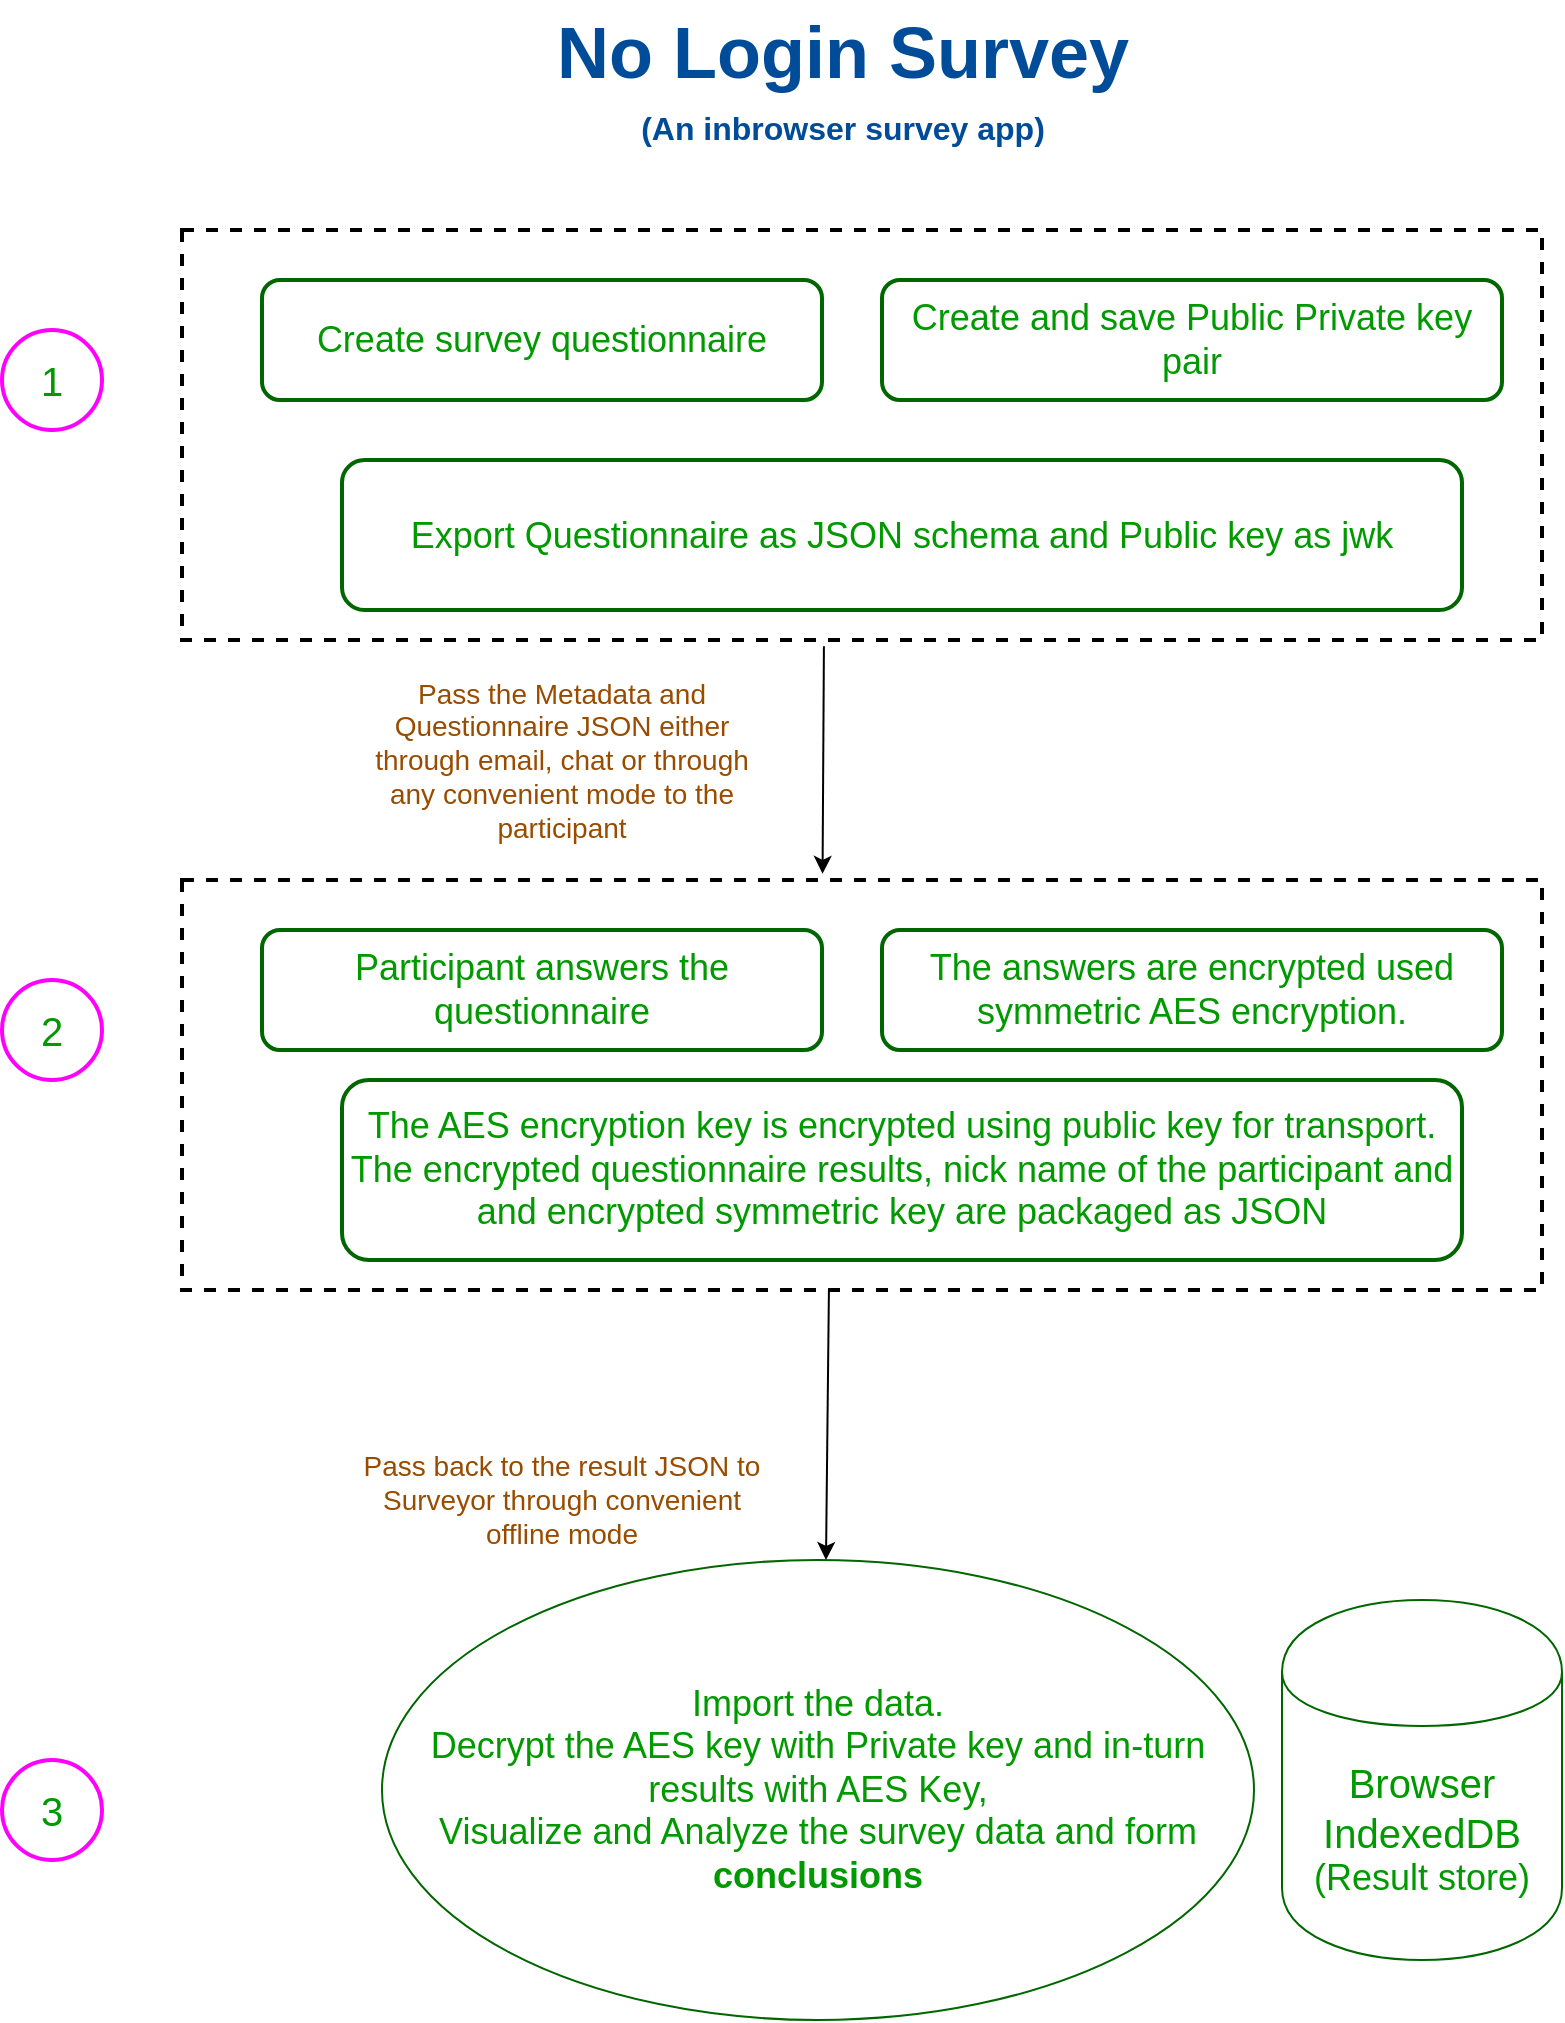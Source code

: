 <mxfile version="12.1.3" type="device" pages="1"><diagram id="OHiXTXYwq6qQ_0jF38eT" name="Page-1"><mxGraphModel dx="1408" dy="611" grid="1" gridSize="10" guides="1" tooltips="1" connect="1" arrows="1" fold="1" page="1" pageScale="1" pageWidth="850" pageHeight="1400" math="0" shadow="0"><root><mxCell id="0"/><mxCell id="1" parent="0"/><mxCell id="bHOWAOqkVlluDzOUZCrS-3" value="&lt;font style=&quot;font-size: 36px&quot;&gt;No Login Survey&lt;/font&gt;&lt;br&gt;&lt;font style=&quot;font-size: 16px&quot;&gt;(An inbrowser survey app)&lt;/font&gt;" style="text;html=1;fontSize=24;fontStyle=1;verticalAlign=middle;align=center;fillColor=none;fontColor=#004C99;" vertex="1" parent="1"><mxGeometry x="330" y="40" width="280" height="80" as="geometry"/></mxCell><mxCell id="bHOWAOqkVlluDzOUZCrS-16" value="" style="group" vertex="1" connectable="0" parent="1"><mxGeometry x="50" y="155" width="770" height="205" as="geometry"/></mxCell><mxCell id="bHOWAOqkVlluDzOUZCrS-13" value="" style="rounded=0;whiteSpace=wrap;html=1;dashed=1;strokeWidth=2;fillColor=none;" vertex="1" parent="bHOWAOqkVlluDzOUZCrS-16"><mxGeometry x="90" width="680" height="205" as="geometry"/></mxCell><mxCell id="bHOWAOqkVlluDzOUZCrS-9" value="&lt;font style=&quot;font-size: 20px&quot;&gt;1&lt;/font&gt;" style="ellipse;whiteSpace=wrap;html=1;aspect=fixed;fontColor=#009900;strokeColor=#FF00FF;strokeWidth=2;" vertex="1" parent="bHOWAOqkVlluDzOUZCrS-16"><mxGeometry y="50" width="50" height="50" as="geometry"/></mxCell><mxCell id="bHOWAOqkVlluDzOUZCrS-10" value="&lt;font style=&quot;font-size: 18px&quot;&gt;Create survey questionnaire &lt;/font&gt;" style="rounded=1;whiteSpace=wrap;html=1;strokeColor=#006600;strokeWidth=2;fontColor=#009900;" vertex="1" parent="bHOWAOqkVlluDzOUZCrS-16"><mxGeometry x="130" y="25" width="280" height="60" as="geometry"/></mxCell><mxCell id="bHOWAOqkVlluDzOUZCrS-14" value="&lt;font style=&quot;font-size: 18px&quot;&gt;Create and save Public Private key pair &lt;/font&gt;" style="rounded=1;whiteSpace=wrap;html=1;strokeColor=#006600;strokeWidth=2;fontColor=#009900;" vertex="1" parent="bHOWAOqkVlluDzOUZCrS-16"><mxGeometry x="440" y="25" width="310" height="60" as="geometry"/></mxCell><mxCell id="bHOWAOqkVlluDzOUZCrS-15" value="&lt;font style=&quot;font-size: 18px&quot;&gt;Export Questionnaire as JSON schema and Public key as jwk&lt;/font&gt;" style="rounded=1;whiteSpace=wrap;html=1;strokeColor=#006600;strokeWidth=2;fontColor=#009900;" vertex="1" parent="bHOWAOqkVlluDzOUZCrS-16"><mxGeometry x="170" y="115" width="560" height="75" as="geometry"/></mxCell><mxCell id="bHOWAOqkVlluDzOUZCrS-17" value="" style="group;fillColor=none;" vertex="1" connectable="0" parent="1"><mxGeometry x="50" y="480" width="770" height="205" as="geometry"/></mxCell><mxCell id="bHOWAOqkVlluDzOUZCrS-18" value="" style="rounded=0;whiteSpace=wrap;html=1;dashed=1;strokeWidth=2;fillColor=none;" vertex="1" parent="bHOWAOqkVlluDzOUZCrS-17"><mxGeometry x="90" width="680" height="205" as="geometry"/></mxCell><mxCell id="bHOWAOqkVlluDzOUZCrS-19" value="&lt;font style=&quot;font-size: 20px&quot;&gt;2&lt;/font&gt;" style="ellipse;whiteSpace=wrap;html=1;aspect=fixed;fontColor=#009900;strokeColor=#FF00FF;strokeWidth=2;" vertex="1" parent="bHOWAOqkVlluDzOUZCrS-17"><mxGeometry y="50" width="50" height="50" as="geometry"/></mxCell><mxCell id="bHOWAOqkVlluDzOUZCrS-20" value="&lt;font style=&quot;font-size: 18px&quot;&gt;Participant answers the questionnaire&lt;/font&gt;" style="rounded=1;whiteSpace=wrap;html=1;strokeColor=#006600;strokeWidth=2;fontColor=#009900;" vertex="1" parent="bHOWAOqkVlluDzOUZCrS-17"><mxGeometry x="130" y="25" width="280" height="60" as="geometry"/></mxCell><mxCell id="bHOWAOqkVlluDzOUZCrS-21" value="&lt;font style=&quot;font-size: 18px&quot;&gt;The answers are encrypted used symmetric AES encryption.&lt;/font&gt;" style="rounded=1;whiteSpace=wrap;html=1;strokeColor=#006600;strokeWidth=2;fontColor=#009900;" vertex="1" parent="bHOWAOqkVlluDzOUZCrS-17"><mxGeometry x="440" y="25" width="310" height="60" as="geometry"/></mxCell><mxCell id="bHOWAOqkVlluDzOUZCrS-22" value="&lt;font style=&quot;font-size: 18px&quot;&gt;The AES encryption key is encrypted using public key for transport. The encrypted questionnaire results, nick name of the participant and and encrypted symmetric key are packaged as JSON &lt;/font&gt;" style="rounded=1;whiteSpace=wrap;html=1;strokeColor=#006600;strokeWidth=2;fontColor=#009900;" vertex="1" parent="bHOWAOqkVlluDzOUZCrS-17"><mxGeometry x="170" y="100" width="560" height="90" as="geometry"/></mxCell><mxCell id="bHOWAOqkVlluDzOUZCrS-30" value="" style="endArrow=classic;html=1;fontColor=#009900;exitX=0.472;exitY=1.015;exitDx=0;exitDy=0;exitPerimeter=0;entryX=0.471;entryY=-0.015;entryDx=0;entryDy=0;entryPerimeter=0;" edge="1" parent="1" source="bHOWAOqkVlluDzOUZCrS-13" target="bHOWAOqkVlluDzOUZCrS-18"><mxGeometry width="50" height="50" relative="1" as="geometry"><mxPoint x="420" y="390" as="sourcePoint"/><mxPoint x="340" y="430" as="targetPoint"/></mxGeometry></mxCell><mxCell id="bHOWAOqkVlluDzOUZCrS-32" value="&lt;div align=&quot;center&quot;&gt;&lt;font style=&quot;font-size: 14px&quot; color=&quot;#994C00&quot;&gt;Pass the Metadata and Questionnaire JSON either through email, chat or through any convenient mode to the participant&lt;/font&gt;&lt;/div&gt;" style="text;html=1;strokeColor=none;fillColor=none;align=center;verticalAlign=middle;whiteSpace=wrap;rounded=0;dashed=1;fontColor=#009900;" vertex="1" parent="1"><mxGeometry x="225" y="400" width="210" height="40" as="geometry"/></mxCell><mxCell id="bHOWAOqkVlluDzOUZCrS-36" value="&lt;font style=&quot;font-size: 20px&quot;&gt;3&lt;/font&gt;" style="ellipse;whiteSpace=wrap;html=1;aspect=fixed;fontColor=#009900;strokeColor=#FF00FF;strokeWidth=2;" vertex="1" parent="1"><mxGeometry x="50" y="920" width="50" height="50" as="geometry"/></mxCell><mxCell id="bHOWAOqkVlluDzOUZCrS-37" value="&lt;div&gt;&lt;font style=&quot;font-size: 18px&quot;&gt;Import the data. &lt;br&gt;&lt;/font&gt;&lt;/div&gt;&lt;div&gt;&lt;font style=&quot;font-size: 18px&quot;&gt;Decrypt the AES key with Private key and in-turn results with AES Key, &lt;/font&gt;&lt;/div&gt;&lt;font style=&quot;font-size: 18px&quot;&gt;Visualize and Analyze the survey data and form &lt;b&gt;conclusions&lt;/b&gt; &lt;/font&gt;" style="ellipse;whiteSpace=wrap;html=1;strokeColor=#006600;strokeWidth=1;fontColor=#009900;fillColor=none;" vertex="1" parent="1"><mxGeometry x="240" y="820" width="436" height="230" as="geometry"/></mxCell><mxCell id="bHOWAOqkVlluDzOUZCrS-38" value="&lt;div style=&quot;font-size: 14px&quot; align=&quot;center&quot;&gt;&lt;font style=&quot;font-size: 14px&quot; color=&quot;#994C00&quot;&gt;Pass back to the result JSON to Surveyor through convenient offline mode&lt;/font&gt;&lt;br&gt;&lt;/div&gt;" style="text;html=1;strokeColor=none;fillColor=none;align=center;verticalAlign=middle;whiteSpace=wrap;rounded=0;dashed=1;fontColor=#009900;" vertex="1" parent="1"><mxGeometry x="225" y="770" width="210" height="40" as="geometry"/></mxCell><mxCell id="bHOWAOqkVlluDzOUZCrS-39" value="" style="endArrow=classic;html=1;fontColor=#009900;exitX=0.472;exitY=1.015;exitDx=0;exitDy=0;exitPerimeter=0;" edge="1" parent="1"><mxGeometry width="50" height="50" relative="1" as="geometry"><mxPoint x="463.46" y="685.075" as="sourcePoint"/><mxPoint x="462" y="820" as="targetPoint"/></mxGeometry></mxCell><mxCell id="bHOWAOqkVlluDzOUZCrS-40" value="&lt;br&gt;&lt;h1 style=&quot;font-size: 18px&quot;&gt;&lt;span style=&quot;font-weight: normal&quot;&gt;&lt;font style=&quot;font-size: 20px&quot;&gt;Browser IndexedDB&lt;/font&gt;&lt;br&gt;&lt;font style=&quot;font-size: 18px&quot;&gt;(Result store)&lt;/font&gt;&lt;br&gt;&lt;/span&gt; &lt;/h1&gt;&lt;h1&gt;&lt;/h1&gt;" style="shape=cylinder;whiteSpace=wrap;html=1;boundedLbl=1;backgroundOutline=1;strokeColor=#006600;strokeWidth=1;fillColor=none;fontColor=#009900;" vertex="1" parent="1"><mxGeometry x="690" y="840" width="140" height="180" as="geometry"/></mxCell></root></mxGraphModel></diagram></mxfile>